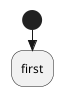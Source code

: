 {
  "sha1": "s4qf7efl2nha6eovfobq9o2lwkwvt02",
  "insertion": {
    "when": "2024-06-04T17:28:44.671Z",
    "url": "https://forum.plantuml.net/17033/strictuml-arrowheads-in-activity-diagrams?show=17039#c17039",
    "user": "plantuml@gmail.com"
  }
}
@startuml
skinparam style strictuml
start
:first;
@enduml
